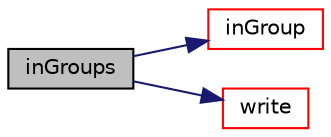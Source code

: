 digraph "inGroups"
{
  bgcolor="transparent";
  edge [fontname="Helvetica",fontsize="10",labelfontname="Helvetica",labelfontsize="10"];
  node [fontname="Helvetica",fontsize="10",shape=record];
  rankdir="LR";
  Node1 [label="inGroups",height=0.2,width=0.4,color="black", fillcolor="grey75", style="filled", fontcolor="black"];
  Node1 -> Node2 [color="midnightblue",fontsize="10",style="solid",fontname="Helvetica"];
  Node2 [label="inGroup",height=0.2,width=0.4,color="red",URL="$a01844.html#a3a90697031c320cb63a25d4f0fb1d1bd",tooltip="Test if in group. "];
  Node1 -> Node3 [color="midnightblue",fontsize="10",style="solid",fontname="Helvetica"];
  Node3 [label="write",height=0.2,width=0.4,color="red",URL="$a01844.html#a0941061ad5a26be83b4107d05750ace6",tooltip="Write patchIdentifier as a dictionary. "];
}
